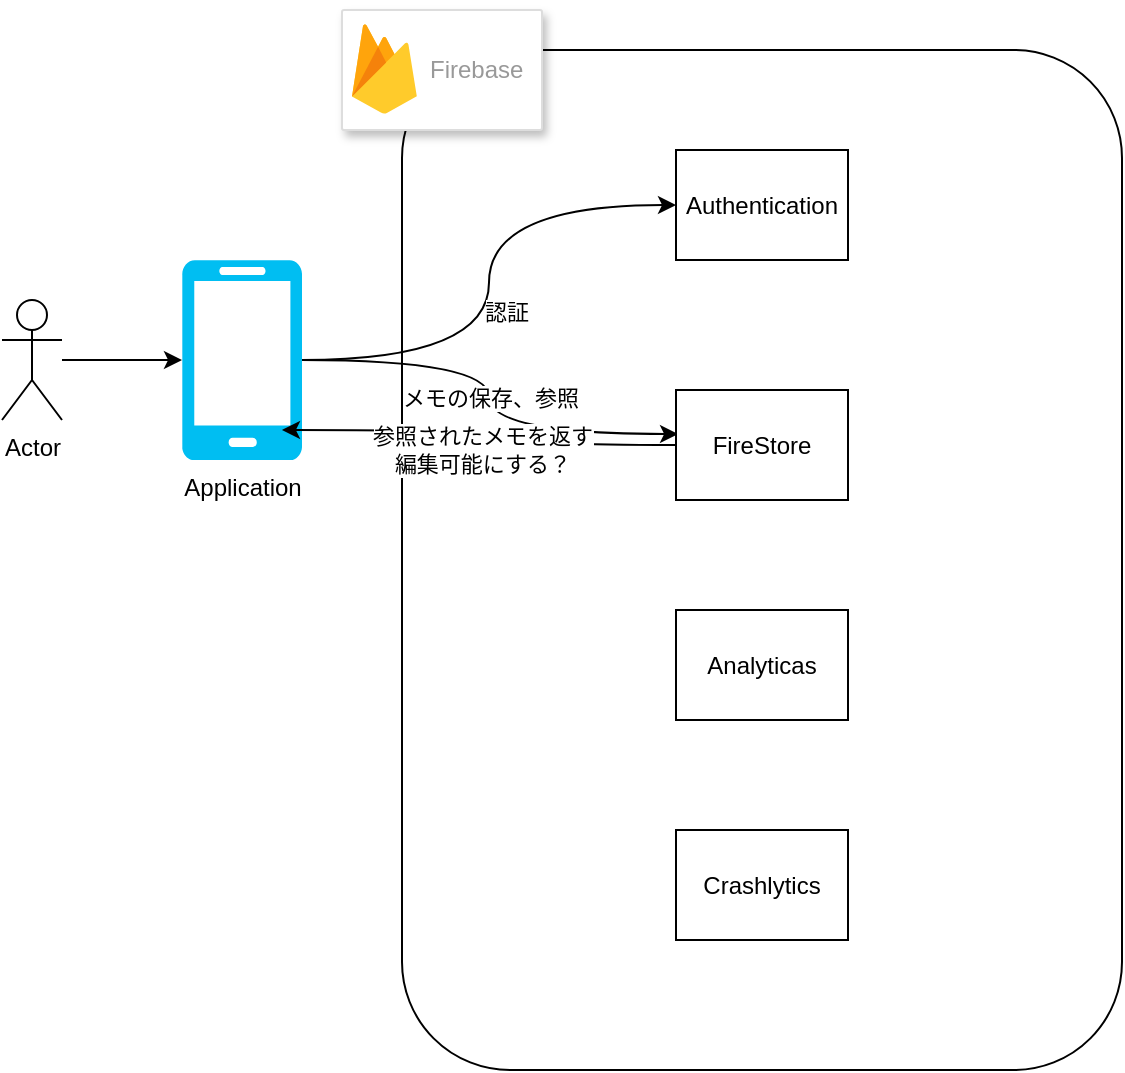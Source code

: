 <mxfile>
    <diagram id="vErlYnr2ggWejjJIfflm" name="Page-1">
        <mxGraphModel dx="650" dy="629" grid="1" gridSize="10" guides="1" tooltips="1" connect="1" arrows="1" fold="1" page="1" pageScale="1" pageWidth="827" pageHeight="1169" math="0" shadow="0">
            <root>
                <mxCell id="0"/>
                <mxCell id="1" parent="0"/>
                <mxCell id="3" value="Application" style="verticalLabelPosition=bottom;html=1;verticalAlign=top;align=center;strokeColor=none;fillColor=#00BEF2;shape=mxgraph.azure.mobile;pointerEvents=1;" parent="1" vertex="1">
                    <mxGeometry x="160" y="225" width="60" height="100" as="geometry"/>
                </mxCell>
                <mxCell id="8" value="" style="rounded=1;whiteSpace=wrap;html=1;" parent="1" vertex="1">
                    <mxGeometry x="270" y="120" width="360" height="510" as="geometry"/>
                </mxCell>
                <mxCell id="13" value="メモの保存、参照" style="edgeStyle=orthogonalEdgeStyle;html=1;entryX=0.012;entryY=0.4;entryDx=0;entryDy=0;entryPerimeter=0;curved=1;" edge="1" parent="1" source="3" target="12">
                    <mxGeometry relative="1" as="geometry"/>
                </mxCell>
                <mxCell id="5" style="edgeStyle=none;html=1;entryX=0;entryY=0.5;entryDx=0;entryDy=0;entryPerimeter=0;" parent="1" source="4" target="3" edge="1">
                    <mxGeometry relative="1" as="geometry"/>
                </mxCell>
                <mxCell id="4" value="Actor" style="shape=umlActor;verticalLabelPosition=bottom;verticalAlign=top;html=1;outlineConnect=0;" parent="1" vertex="1">
                    <mxGeometry x="70" y="245" width="30" height="60" as="geometry"/>
                </mxCell>
                <mxCell id="6" value="" style="strokeColor=#dddddd;shadow=1;strokeWidth=1;rounded=1;absoluteArcSize=1;arcSize=2;" parent="1" vertex="1">
                    <mxGeometry x="240" y="100" width="100" height="60" as="geometry"/>
                </mxCell>
                <mxCell id="7" value="Firebase" style="sketch=0;dashed=0;connectable=0;html=1;fillColor=#5184F3;strokeColor=none;shape=mxgraph.gcp2.firebase;part=1;labelPosition=right;verticalLabelPosition=middle;align=left;verticalAlign=middle;spacingLeft=5;fontColor=#999999;fontSize=12;" parent="6" vertex="1">
                    <mxGeometry width="32.4" height="45" relative="1" as="geometry">
                        <mxPoint x="5" y="7" as="offset"/>
                    </mxGeometry>
                </mxCell>
                <mxCell id="9" value="Authentication" style="rounded=0;whiteSpace=wrap;html=1;" vertex="1" parent="1">
                    <mxGeometry x="407" y="170" width="86" height="55" as="geometry"/>
                </mxCell>
                <mxCell id="10" style="edgeStyle=orthogonalEdgeStyle;html=1;entryX=0;entryY=0.5;entryDx=0;entryDy=0;curved=1;" edge="1" parent="1" source="3" target="9">
                    <mxGeometry relative="1" as="geometry"/>
                </mxCell>
                <mxCell id="11" value="認証" style="edgeLabel;html=1;align=center;verticalAlign=middle;resizable=0;points=[];" vertex="1" connectable="0" parent="10">
                    <mxGeometry x="-0.69" relative="1" as="geometry">
                        <mxPoint x="61" y="-24" as="offset"/>
                    </mxGeometry>
                </mxCell>
                <mxCell id="14" style="edgeStyle=orthogonalEdgeStyle;html=1;entryX=0.833;entryY=0.85;entryDx=0;entryDy=0;entryPerimeter=0;curved=1;" edge="1" parent="1" source="12" target="3">
                    <mxGeometry relative="1" as="geometry">
                        <Array as="points">
                            <mxPoint x="330" y="318"/>
                            <mxPoint x="330" y="310"/>
                        </Array>
                    </mxGeometry>
                </mxCell>
                <mxCell id="15" value="参照されたメモを返す&lt;br&gt;編集可能にする？" style="edgeLabel;html=1;align=center;verticalAlign=middle;resizable=0;points=[];" vertex="1" connectable="0" parent="14">
                    <mxGeometry x="0.022" y="-1" relative="1" as="geometry">
                        <mxPoint y="11" as="offset"/>
                    </mxGeometry>
                </mxCell>
                <mxCell id="12" value="FireStore" style="rounded=0;whiteSpace=wrap;html=1;" vertex="1" parent="1">
                    <mxGeometry x="407" y="290" width="86" height="55" as="geometry"/>
                </mxCell>
                <mxCell id="16" value="Crashlytics" style="rounded=0;whiteSpace=wrap;html=1;" vertex="1" parent="1">
                    <mxGeometry x="407" y="510" width="86" height="55" as="geometry"/>
                </mxCell>
                <mxCell id="17" value="Analyticas" style="rounded=0;whiteSpace=wrap;html=1;" vertex="1" parent="1">
                    <mxGeometry x="407" y="400" width="86" height="55" as="geometry"/>
                </mxCell>
            </root>
        </mxGraphModel>
    </diagram>
</mxfile>